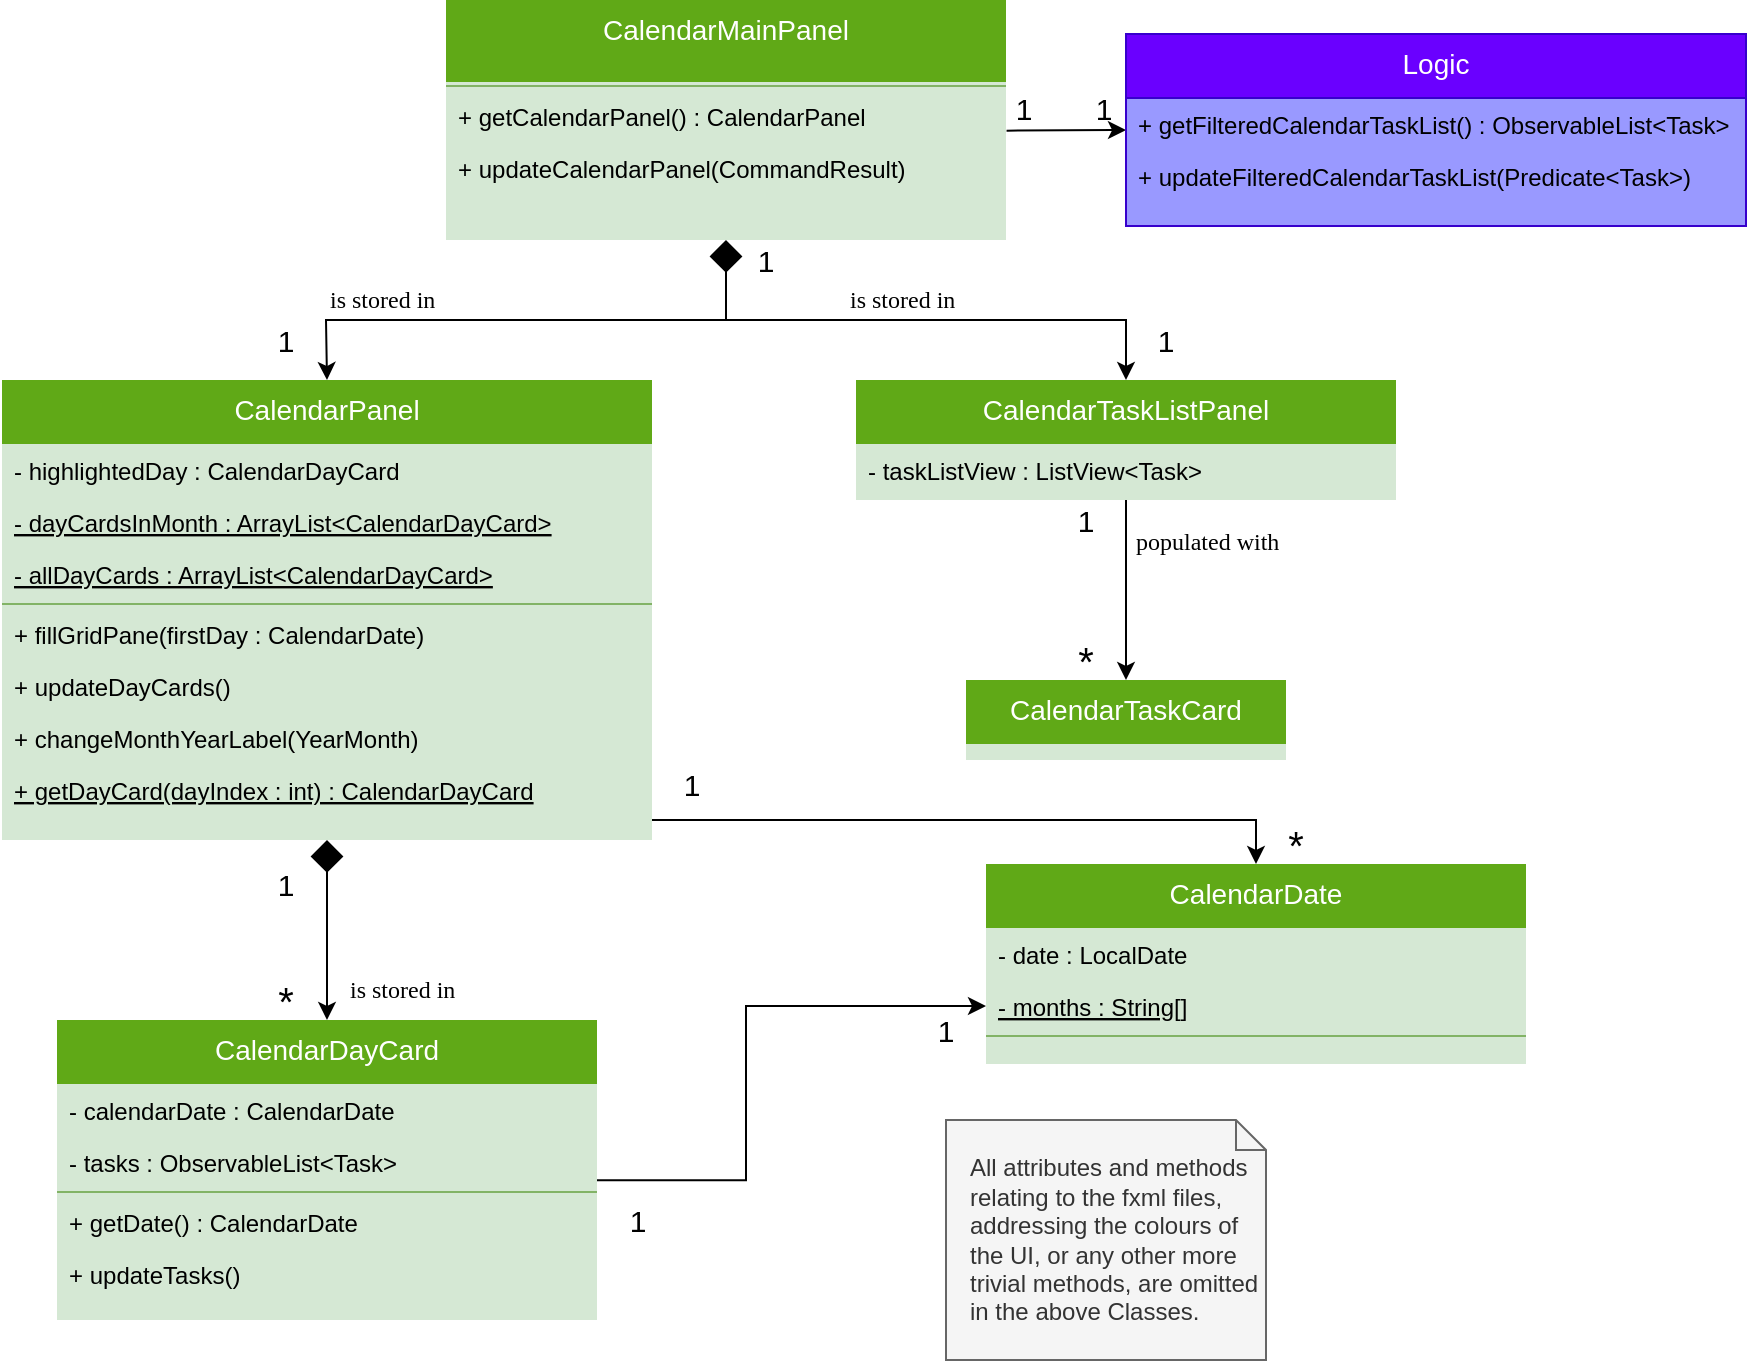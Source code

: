 <mxfile version="12.9.9" type="device"><diagram id="C5RBs43oDa-KdzZeNtuy" name="Page-1"><mxGraphModel dx="1184" dy="748" grid="1" gridSize="10" guides="1" tooltips="1" connect="1" arrows="1" fold="1" page="1" pageScale="1" pageWidth="827" pageHeight="1169" math="0" shadow="0"><root><mxCell id="WIyWlLk6GJQsqaUBKTNV-0"/><mxCell id="WIyWlLk6GJQsqaUBKTNV-1" parent="WIyWlLk6GJQsqaUBKTNV-0"/><mxCell id="X7Y5v6uyfDLDOSgQq14c-76" style="edgeStyle=orthogonalEdgeStyle;rounded=0;orthogonalLoop=1;jettySize=auto;html=1;exitX=1.001;exitY=0.782;exitDx=0;exitDy=0;entryX=0;entryY=0.5;entryDx=0;entryDy=0;startArrow=none;startFill=0;endArrow=classic;endFill=1;endSize=6;strokeColor=#000000;strokeWidth=1;fontSize=12;exitPerimeter=0;" parent="WIyWlLk6GJQsqaUBKTNV-1" source="X7Y5v6uyfDLDOSgQq14c-42" target="X7Y5v6uyfDLDOSgQq14c-74" edge="1"><mxGeometry relative="1" as="geometry"><Array as="points"><mxPoint x="640" y="155"/></Array></mxGeometry></mxCell><mxCell id="X7Y5v6uyfDLDOSgQq14c-15" value="CalendarMainPanel" style="swimlane;fontStyle=0;align=center;verticalAlign=top;childLayout=stackLayout;horizontal=1;startSize=41;horizontalStack=0;resizeParent=1;resizeLast=0;collapsible=1;marginBottom=0;rounded=0;shadow=0;strokeWidth=1;fillColor=#60a917;strokeColor=none;fontColor=#ffffff;swimlaneFillColor=#D5E8D4;fontSize=14;" parent="WIyWlLk6GJQsqaUBKTNV-1" vertex="1"><mxGeometry x="300" y="90" width="280" height="120" as="geometry"><mxRectangle x="130" y="380" width="160" height="26" as="alternateBounds"/></mxGeometry></mxCell><mxCell id="X7Y5v6uyfDLDOSgQq14c-20" value="" style="line;html=1;strokeWidth=1;align=left;verticalAlign=middle;spacingTop=-1;spacingLeft=3;spacingRight=3;rotatable=0;labelPosition=right;points=[];portConstraint=eastwest;fillColor=#d5e8d4;strokeColor=#82b366;shadow=0;gradientColor=none;" parent="X7Y5v6uyfDLDOSgQq14c-15" vertex="1"><mxGeometry y="41" width="280" height="4" as="geometry"/></mxCell><mxCell id="X7Y5v6uyfDLDOSgQq14c-42" value="+ getCalendarPanel() : CalendarPanel" style="text;strokeColor=none;fillColor=none;align=left;verticalAlign=top;spacingLeft=4;spacingRight=4;overflow=hidden;rotatable=0;points=[[0,0.5],[1,0.5]];portConstraint=eastwest;fontSize=12;" parent="X7Y5v6uyfDLDOSgQq14c-15" vertex="1"><mxGeometry y="45" width="280" height="26" as="geometry"/></mxCell><mxCell id="X7Y5v6uyfDLDOSgQq14c-43" value="+ updateCalendarPanel(CommandResult)" style="text;strokeColor=none;fillColor=none;align=left;verticalAlign=top;spacingLeft=4;spacingRight=4;overflow=hidden;rotatable=0;points=[[0,0.5],[1,0.5]];portConstraint=eastwest;fontSize=12;" parent="X7Y5v6uyfDLDOSgQq14c-15" vertex="1"><mxGeometry y="71" width="280" height="26" as="geometry"/></mxCell><mxCell id="OrdrLDbsiygVmOlIKMc1-78" value="&lt;div&gt;All attributes and methods relating to the fxml files, addressing the colours of the UI, or any other more trivial methods, are omitted in the above Classes.&lt;/div&gt;" style="shape=note;size=15;align=left;spacingLeft=10;html=1;whiteSpace=wrap;fillColor=#f5f5f5;strokeColor=#666666;fontColor=#333333;" parent="WIyWlLk6GJQsqaUBKTNV-1" vertex="1"><mxGeometry x="550" y="650" width="160" height="120" as="geometry"/></mxCell><mxCell id="lMQ-eq7lrg-k9CZ6m_1R-22" style="edgeStyle=orthogonalEdgeStyle;rounded=0;orthogonalLoop=1;jettySize=auto;html=1;exitX=0.5;exitY=1;exitDx=0;exitDy=0;entryX=0.5;entryY=0;entryDx=0;entryDy=0;" edge="1" parent="WIyWlLk6GJQsqaUBKTNV-1" source="X7Y5v6uyfDLDOSgQq14c-21" target="lMQ-eq7lrg-k9CZ6m_1R-13"><mxGeometry relative="1" as="geometry"/></mxCell><mxCell id="X7Y5v6uyfDLDOSgQq14c-21" value="CalendarTaskListPanel" style="swimlane;fontStyle=0;align=center;verticalAlign=top;childLayout=stackLayout;horizontal=1;startSize=32;horizontalStack=0;resizeParent=1;resizeLast=0;collapsible=1;marginBottom=0;rounded=0;shadow=0;strokeWidth=1;fillColor=#60a917;strokeColor=none;fontColor=#ffffff;swimlaneFillColor=#D5E8D4;fontSize=14;" parent="WIyWlLk6GJQsqaUBKTNV-1" vertex="1"><mxGeometry x="505" y="280" width="270" height="60" as="geometry"><mxRectangle x="505" y="280" width="160" height="26" as="alternateBounds"/></mxGeometry></mxCell><mxCell id="X7Y5v6uyfDLDOSgQq14c-22" value="- taskListView : ListView&lt;Task&gt;" style="text;align=left;verticalAlign=top;spacingLeft=4;spacingRight=4;overflow=hidden;rotatable=0;points=[[0,0.5],[1,0.5]];portConstraint=eastwest;rounded=0;shadow=0;html=0;fillColor=#d5e8d4;strokeColor=none;" parent="X7Y5v6uyfDLDOSgQq14c-21" vertex="1"><mxGeometry y="32" width="270" height="26" as="geometry"/></mxCell><mxCell id="X7Y5v6uyfDLDOSgQq14c-39" value="" style="endArrow=classic;html=1;endSize=6;startArrow=diamond;startSize=14;startFill=1;edgeStyle=orthogonalEdgeStyle;align=left;verticalAlign=bottom;fontSize=14;rounded=0;entryX=0.5;entryY=0;entryDx=0;entryDy=0;endFill=1;" parent="WIyWlLk6GJQsqaUBKTNV-1" target="X7Y5v6uyfDLDOSgQq14c-21" edge="1"><mxGeometry x="-0.924" relative="1" as="geometry"><mxPoint x="440" y="210" as="sourcePoint"/><mxPoint x="580" y="230" as="targetPoint"/><Array as="points"><mxPoint x="440" y="250"/><mxPoint x="640" y="250"/></Array><mxPoint as="offset"/></mxGeometry></mxCell><mxCell id="X7Y5v6uyfDLDOSgQq14c-40" value="" style="endArrow=classic;html=1;strokeWidth=1;fontSize=14;endFill=1;endSize=6;entryX=0.5;entryY=0;entryDx=0;entryDy=0;rounded=0;" parent="WIyWlLk6GJQsqaUBKTNV-1" target="X7Y5v6uyfDLDOSgQq14c-27" edge="1"><mxGeometry width="50" height="50" relative="1" as="geometry"><mxPoint x="440" y="250" as="sourcePoint"/><mxPoint x="241" y="275" as="targetPoint"/><Array as="points"><mxPoint x="240" y="250"/></Array></mxGeometry></mxCell><mxCell id="X7Y5v6uyfDLDOSgQq14c-41" value="" style="endArrow=classic;html=1;endSize=6;startArrow=diamond;startSize=14;startFill=1;edgeStyle=orthogonalEdgeStyle;align=left;verticalAlign=bottom;fontSize=14;rounded=0;endFill=1;exitX=0.5;exitY=1;exitDx=0;exitDy=0;entryX=0.5;entryY=0;entryDx=0;entryDy=0;" parent="WIyWlLk6GJQsqaUBKTNV-1" source="X7Y5v6uyfDLDOSgQq14c-27" target="zkfFHV4jXpPFQw0GAbJ--6" edge="1"><mxGeometry x="-0.924" relative="1" as="geometry"><mxPoint x="241" y="680" as="sourcePoint"/><mxPoint x="241" y="570" as="targetPoint"/><Array as="points"/><mxPoint as="offset"/></mxGeometry></mxCell><mxCell id="X7Y5v6uyfDLDOSgQq14c-27" value="CalendarPanel" style="swimlane;fontStyle=0;align=center;verticalAlign=top;childLayout=stackLayout;horizontal=1;startSize=32;horizontalStack=0;resizeParent=1;resizeLast=0;collapsible=1;marginBottom=0;rounded=0;shadow=0;strokeWidth=1;fillColor=#60a917;strokeColor=none;fontColor=#ffffff;swimlaneFillColor=#D5E8D4;fontSize=14;" parent="WIyWlLk6GJQsqaUBKTNV-1" vertex="1"><mxGeometry x="78" y="280" width="325" height="230" as="geometry"><mxRectangle x="130" y="380" width="160" height="26" as="alternateBounds"/></mxGeometry></mxCell><mxCell id="X7Y5v6uyfDLDOSgQq14c-28" value="- highlightedDay : CalendarDayCard" style="text;align=left;verticalAlign=top;spacingLeft=4;spacingRight=4;overflow=hidden;rotatable=0;points=[[0,0.5],[1,0.5]];portConstraint=eastwest;rounded=0;shadow=0;html=0;fillColor=#d5e8d4;strokeColor=none;" parent="X7Y5v6uyfDLDOSgQq14c-27" vertex="1"><mxGeometry y="32" width="325" height="26" as="geometry"/></mxCell><mxCell id="X7Y5v6uyfDLDOSgQq14c-52" value="- dayCardsInMonth : ArrayList&lt;CalendarDayCard&gt;" style="text;strokeColor=none;fillColor=none;align=left;verticalAlign=top;spacingLeft=4;spacingRight=4;overflow=hidden;rotatable=0;points=[[0,0.5],[1,0.5]];portConstraint=eastwest;fontSize=12;fontStyle=4" parent="X7Y5v6uyfDLDOSgQq14c-27" vertex="1"><mxGeometry y="58" width="325" height="26" as="geometry"/></mxCell><mxCell id="X7Y5v6uyfDLDOSgQq14c-53" value="- allDayCards : ArrayList&lt;CalendarDayCard&gt;" style="text;strokeColor=none;fillColor=none;align=left;verticalAlign=top;spacingLeft=4;spacingRight=4;overflow=hidden;rotatable=0;points=[[0,0.5],[1,0.5]];portConstraint=eastwest;fontSize=12;fontStyle=4" parent="X7Y5v6uyfDLDOSgQq14c-27" vertex="1"><mxGeometry y="84" width="325" height="26" as="geometry"/></mxCell><mxCell id="X7Y5v6uyfDLDOSgQq14c-32" value="" style="line;html=1;strokeWidth=1;align=left;verticalAlign=middle;spacingTop=-1;spacingLeft=3;spacingRight=3;rotatable=0;labelPosition=right;points=[];portConstraint=eastwest;fillColor=#d5e8d4;strokeColor=#82b366;shadow=0;gradientColor=none;" parent="X7Y5v6uyfDLDOSgQq14c-27" vertex="1"><mxGeometry y="110" width="325" height="4" as="geometry"/></mxCell><mxCell id="X7Y5v6uyfDLDOSgQq14c-44" value="+ fillGridPane(firstDay : CalendarDate)" style="text;strokeColor=none;fillColor=none;align=left;verticalAlign=top;spacingLeft=4;spacingRight=4;overflow=hidden;rotatable=0;points=[[0,0.5],[1,0.5]];portConstraint=eastwest;fontSize=12;" parent="X7Y5v6uyfDLDOSgQq14c-27" vertex="1"><mxGeometry y="114" width="325" height="26" as="geometry"/></mxCell><mxCell id="X7Y5v6uyfDLDOSgQq14c-45" value="+ updateDayCards()" style="text;strokeColor=none;fillColor=none;align=left;verticalAlign=top;spacingLeft=4;spacingRight=4;overflow=hidden;rotatable=0;points=[[0,0.5],[1,0.5]];portConstraint=eastwest;fontSize=12;" parent="X7Y5v6uyfDLDOSgQq14c-27" vertex="1"><mxGeometry y="140" width="325" height="26" as="geometry"/></mxCell><mxCell id="X7Y5v6uyfDLDOSgQq14c-46" value="+ changeMonthYearLabel(YearMonth)" style="text;strokeColor=none;fillColor=none;align=left;verticalAlign=top;spacingLeft=4;spacingRight=4;overflow=hidden;rotatable=0;points=[[0,0.5],[1,0.5]];portConstraint=eastwest;fontSize=12;" parent="X7Y5v6uyfDLDOSgQq14c-27" vertex="1"><mxGeometry y="166" width="325" height="26" as="geometry"/></mxCell><mxCell id="X7Y5v6uyfDLDOSgQq14c-48" value="+ getDayCard(dayIndex : int) : CalendarDayCard" style="text;strokeColor=none;fillColor=none;align=left;verticalAlign=top;spacingLeft=4;spacingRight=4;overflow=hidden;rotatable=0;points=[[0,0.5],[1,0.5]];portConstraint=eastwest;fontSize=12;fontStyle=4" parent="X7Y5v6uyfDLDOSgQq14c-27" vertex="1"><mxGeometry y="192" width="325" height="26" as="geometry"/></mxCell><mxCell id="zkfFHV4jXpPFQw0GAbJ--6" value="CalendarDayCard" style="swimlane;fontStyle=0;align=center;verticalAlign=top;childLayout=stackLayout;horizontal=1;startSize=32;horizontalStack=0;resizeParent=1;resizeLast=0;collapsible=1;marginBottom=0;rounded=0;shadow=0;strokeWidth=1;fillColor=#60a917;strokeColor=none;fontColor=#ffffff;swimlaneFillColor=#D5E8D4;fontSize=14;" parent="WIyWlLk6GJQsqaUBKTNV-1" vertex="1"><mxGeometry x="105.5" y="600" width="270" height="150" as="geometry"><mxRectangle x="130" y="380" width="160" height="26" as="alternateBounds"/></mxGeometry></mxCell><mxCell id="zkfFHV4jXpPFQw0GAbJ--8" value="- calendarDate : CalendarDate" style="text;align=left;verticalAlign=top;spacingLeft=4;spacingRight=4;overflow=hidden;rotatable=0;points=[[0,0.5],[1,0.5]];portConstraint=eastwest;rounded=0;shadow=0;html=0;fillColor=#d5e8d4;strokeColor=none;" parent="zkfFHV4jXpPFQw0GAbJ--6" vertex="1"><mxGeometry y="32" width="270" height="26" as="geometry"/></mxCell><mxCell id="zkfFHV4jXpPFQw0GAbJ--7" value="- tasks : ObservableList&lt;Task&gt;" style="text;align=left;verticalAlign=top;spacingLeft=4;spacingRight=4;overflow=hidden;rotatable=0;points=[[0,0.5],[1,0.5]];portConstraint=eastwest;fillColor=#d5e8d4;strokeColor=none;" parent="zkfFHV4jXpPFQw0GAbJ--6" vertex="1"><mxGeometry y="58" width="270" height="26" as="geometry"/></mxCell><mxCell id="zkfFHV4jXpPFQw0GAbJ--9" value="" style="line;html=1;strokeWidth=1;align=left;verticalAlign=middle;spacingTop=-1;spacingLeft=3;spacingRight=3;rotatable=0;labelPosition=right;points=[];portConstraint=eastwest;fillColor=#d5e8d4;strokeColor=#82b366;shadow=0;gradientColor=none;" parent="zkfFHV4jXpPFQw0GAbJ--6" vertex="1"><mxGeometry y="84" width="270" height="4" as="geometry"/></mxCell><mxCell id="X7Y5v6uyfDLDOSgQq14c-54" value="+ getDate() : CalendarDate" style="text;strokeColor=none;fillColor=none;align=left;verticalAlign=top;spacingLeft=4;spacingRight=4;overflow=hidden;rotatable=0;points=[[0,0.5],[1,0.5]];portConstraint=eastwest;fontSize=12;" parent="zkfFHV4jXpPFQw0GAbJ--6" vertex="1"><mxGeometry y="88" width="270" height="26" as="geometry"/></mxCell><mxCell id="X7Y5v6uyfDLDOSgQq14c-55" value="+ updateTasks()" style="text;strokeColor=none;fillColor=none;align=left;verticalAlign=top;spacingLeft=4;spacingRight=4;overflow=hidden;rotatable=0;points=[[0,0.5],[1,0.5]];portConstraint=eastwest;fontSize=12;" parent="zkfFHV4jXpPFQw0GAbJ--6" vertex="1"><mxGeometry y="114" width="270" height="26" as="geometry"/></mxCell><mxCell id="X7Y5v6uyfDLDOSgQq14c-74" value="Logic" style="swimlane;fontStyle=0;align=center;verticalAlign=top;childLayout=stackLayout;horizontal=1;startSize=32;horizontalStack=0;resizeParent=1;resizeLast=0;collapsible=1;marginBottom=0;rounded=0;shadow=0;strokeWidth=1;fillColor=#6a00ff;strokeColor=#3700CC;fontColor=#ffffff;swimlaneFillColor=#9999FF;fontSize=14;" parent="WIyWlLk6GJQsqaUBKTNV-1" vertex="1"><mxGeometry x="640" y="107" width="310" height="96" as="geometry"><mxRectangle x="505" y="280" width="160" height="26" as="alternateBounds"/></mxGeometry></mxCell><mxCell id="fIgqEuUKHKl0KGqXv7sY-2" value="+ getFilteredCalendarTaskList() : ObservableList&lt;Task&gt;" style="text;strokeColor=none;fillColor=none;align=left;verticalAlign=top;spacingLeft=4;spacingRight=4;overflow=hidden;rotatable=0;points=[[0,0.5],[1,0.5]];portConstraint=eastwest;" parent="X7Y5v6uyfDLDOSgQq14c-74" vertex="1"><mxGeometry y="32" width="310" height="26" as="geometry"/></mxCell><mxCell id="fIgqEuUKHKl0KGqXv7sY-4" value="+ updateFilteredCalendarTaskList(Predicate&lt;Task&gt;)" style="text;strokeColor=none;fillColor=none;align=left;verticalAlign=top;spacingLeft=4;spacingRight=4;overflow=hidden;rotatable=0;points=[[0,0.5],[1,0.5]];portConstraint=eastwest;" parent="X7Y5v6uyfDLDOSgQq14c-74" vertex="1"><mxGeometry y="58" width="310" height="26" as="geometry"/></mxCell><mxCell id="lMQ-eq7lrg-k9CZ6m_1R-1" value="" style="group" vertex="1" connectable="0" parent="WIyWlLk6GJQsqaUBKTNV-1"><mxGeometry x="240.0" y="230" width="77.226" height="20" as="geometry"/></mxCell><mxCell id="lMQ-eq7lrg-k9CZ6m_1R-2" value="" style="shape=image;html=1;verticalAlign=top;verticalLabelPosition=bottom;labelBackgroundColor=#ffffff;imageAspect=0;aspect=fixed;image=https://cdn4.iconfinder.com/data/icons/ionicons/512/icon-arrow-right-b-128.png;rounded=1;shadow=0;rotation=-90;" vertex="1" parent="lMQ-eq7lrg-k9CZ6m_1R-1"><mxGeometry x="60.004" y="1.39" width="17.222" height="17.222" as="geometry"/></mxCell><mxCell id="lMQ-eq7lrg-k9CZ6m_1R-3" value="&lt;div align=&quot;left&quot;&gt;&lt;p&gt;&lt;font face=&quot;Times New Roman&quot;&gt;is stored in&lt;/font&gt;&lt;/p&gt;&lt;/div&gt;" style="text;html=1;align=left;verticalAlign=middle;whiteSpace=wrap;rounded=0;shadow=0;" vertex="1" parent="lMQ-eq7lrg-k9CZ6m_1R-1"><mxGeometry width="60" height="20" as="geometry"/></mxCell><mxCell id="lMQ-eq7lrg-k9CZ6m_1R-4" value="" style="group" vertex="1" connectable="0" parent="WIyWlLk6GJQsqaUBKTNV-1"><mxGeometry x="500.0" y="230" width="77.226" height="20" as="geometry"/></mxCell><mxCell id="lMQ-eq7lrg-k9CZ6m_1R-5" value="" style="shape=image;html=1;verticalAlign=top;verticalLabelPosition=bottom;labelBackgroundColor=#ffffff;imageAspect=0;aspect=fixed;image=https://cdn4.iconfinder.com/data/icons/ionicons/512/icon-arrow-right-b-128.png;rounded=1;shadow=0;rotation=-90;" vertex="1" parent="lMQ-eq7lrg-k9CZ6m_1R-4"><mxGeometry x="60.004" y="1.39" width="17.222" height="17.222" as="geometry"/></mxCell><mxCell id="lMQ-eq7lrg-k9CZ6m_1R-6" value="&lt;div align=&quot;left&quot;&gt;&lt;p&gt;&lt;font face=&quot;Times New Roman&quot;&gt;is stored in&lt;/font&gt;&lt;/p&gt;&lt;/div&gt;" style="text;html=1;align=left;verticalAlign=middle;whiteSpace=wrap;rounded=0;shadow=0;" vertex="1" parent="lMQ-eq7lrg-k9CZ6m_1R-4"><mxGeometry width="60" height="20" as="geometry"/></mxCell><mxCell id="lMQ-eq7lrg-k9CZ6m_1R-7" value="" style="group" vertex="1" connectable="0" parent="WIyWlLk6GJQsqaUBKTNV-1"><mxGeometry x="250.0" y="575" width="77.226" height="20" as="geometry"/></mxCell><mxCell id="lMQ-eq7lrg-k9CZ6m_1R-8" value="" style="shape=image;html=1;verticalAlign=top;verticalLabelPosition=bottom;labelBackgroundColor=#ffffff;imageAspect=0;aspect=fixed;image=https://cdn4.iconfinder.com/data/icons/ionicons/512/icon-arrow-right-b-128.png;rounded=1;shadow=0;rotation=-90;" vertex="1" parent="lMQ-eq7lrg-k9CZ6m_1R-7"><mxGeometry x="60.004" y="1.39" width="17.222" height="17.222" as="geometry"/></mxCell><mxCell id="lMQ-eq7lrg-k9CZ6m_1R-9" value="&lt;div align=&quot;left&quot;&gt;&lt;p&gt;&lt;font face=&quot;Times New Roman&quot;&gt;is stored in&lt;/font&gt;&lt;/p&gt;&lt;/div&gt;" style="text;html=1;align=left;verticalAlign=middle;whiteSpace=wrap;rounded=0;shadow=0;" vertex="1" parent="lMQ-eq7lrg-k9CZ6m_1R-7"><mxGeometry width="60" height="20" as="geometry"/></mxCell><mxCell id="lMQ-eq7lrg-k9CZ6m_1R-19" value="" style="group" vertex="1" connectable="0" parent="WIyWlLk6GJQsqaUBKTNV-1"><mxGeometry x="465.0" y="546" width="77.226" height="20.01" as="geometry"/></mxCell><mxCell id="lMQ-eq7lrg-k9CZ6m_1R-24" value="" style="group" vertex="1" connectable="0" parent="WIyWlLk6GJQsqaUBKTNV-1"><mxGeometry x="643" y="350" width="80" height="21.39" as="geometry"/></mxCell><mxCell id="lMQ-eq7lrg-k9CZ6m_1R-26" value="&lt;div align=&quot;left&quot;&gt;&lt;p&gt;&lt;font face=&quot;Times New Roman&quot;&gt;populated with&lt;/font&gt;&lt;/p&gt;&lt;/div&gt;" style="text;html=1;align=left;verticalAlign=middle;whiteSpace=wrap;rounded=0;shadow=0;" vertex="1" parent="lMQ-eq7lrg-k9CZ6m_1R-24"><mxGeometry y="1.39" width="80" height="20" as="geometry"/></mxCell><mxCell id="lMQ-eq7lrg-k9CZ6m_1R-25" value="" style="shape=image;html=1;verticalAlign=top;verticalLabelPosition=bottom;labelBackgroundColor=#ffffff;imageAspect=0;aspect=fixed;image=https://cdn4.iconfinder.com/data/icons/ionicons/512/icon-arrow-right-b-128.png;rounded=1;shadow=0;rotation=90;" vertex="1" parent="WIyWlLk6GJQsqaUBKTNV-1"><mxGeometry x="716.004" y="354.17" width="17.222" height="17.222" as="geometry"/></mxCell><mxCell id="lMQ-eq7lrg-k9CZ6m_1R-28" value="&lt;font style=&quot;font-size: 15px&quot;&gt;1&lt;/font&gt;" style="text;html=1;strokeColor=none;fillColor=none;align=center;verticalAlign=middle;whiteSpace=wrap;rounded=0;" vertex="1" parent="WIyWlLk6GJQsqaUBKTNV-1"><mxGeometry x="609" y="134" width="40" height="20" as="geometry"/></mxCell><mxCell id="lMQ-eq7lrg-k9CZ6m_1R-29" value="&lt;font style=&quot;font-size: 15px&quot;&gt;1&lt;/font&gt;" style="text;html=1;strokeColor=none;fillColor=none;align=center;verticalAlign=middle;whiteSpace=wrap;rounded=0;" vertex="1" parent="WIyWlLk6GJQsqaUBKTNV-1"><mxGeometry x="200" y="250" width="40" height="20" as="geometry"/></mxCell><mxCell id="lMQ-eq7lrg-k9CZ6m_1R-31" value="&lt;font style=&quot;font-size: 15px&quot;&gt;1&lt;/font&gt;" style="text;html=1;strokeColor=none;fillColor=none;align=center;verticalAlign=middle;whiteSpace=wrap;rounded=0;" vertex="1" parent="WIyWlLk6GJQsqaUBKTNV-1"><mxGeometry x="640" y="250" width="40" height="20" as="geometry"/></mxCell><mxCell id="lMQ-eq7lrg-k9CZ6m_1R-13" value="CalendarTaskCard" style="swimlane;fontStyle=0;align=center;verticalAlign=top;childLayout=stackLayout;horizontal=1;startSize=32;horizontalStack=0;resizeParent=1;resizeLast=0;collapsible=1;marginBottom=0;rounded=0;shadow=0;strokeWidth=1;fillColor=#60a917;strokeColor=none;fontColor=#ffffff;swimlaneFillColor=#D5E8D4;fontSize=14;" vertex="1" parent="WIyWlLk6GJQsqaUBKTNV-1"><mxGeometry x="560" y="430" width="160" height="40" as="geometry"><mxRectangle x="505" y="280" width="160" height="26" as="alternateBounds"/></mxGeometry></mxCell><mxCell id="lMQ-eq7lrg-k9CZ6m_1R-33" value="&lt;font style=&quot;font-size: 20px&quot;&gt;*&lt;/font&gt;" style="text;html=1;strokeColor=none;fillColor=none;align=center;verticalAlign=middle;whiteSpace=wrap;rounded=0;" vertex="1" parent="WIyWlLk6GJQsqaUBKTNV-1"><mxGeometry x="600" y="410" width="40" height="20" as="geometry"/></mxCell><mxCell id="lMQ-eq7lrg-k9CZ6m_1R-35" value="&lt;font style=&quot;font-size: 15px&quot;&gt;1&lt;/font&gt;" style="text;html=1;strokeColor=none;fillColor=none;align=center;verticalAlign=middle;whiteSpace=wrap;rounded=0;" vertex="1" parent="WIyWlLk6GJQsqaUBKTNV-1"><mxGeometry x="600" y="340" width="40" height="20" as="geometry"/></mxCell><mxCell id="lMQ-eq7lrg-k9CZ6m_1R-45" style="edgeStyle=orthogonalEdgeStyle;rounded=0;orthogonalLoop=1;jettySize=auto;html=1;entryX=0;entryY=0.5;entryDx=0;entryDy=0;exitX=1;exitY=0.849;exitDx=0;exitDy=0;exitPerimeter=0;" edge="1" parent="WIyWlLk6GJQsqaUBKTNV-1" source="zkfFHV4jXpPFQw0GAbJ--7" target="X7Y5v6uyfDLDOSgQq14c-35"><mxGeometry relative="1" as="geometry"><mxPoint x="490" y="590" as="targetPoint"/><mxPoint x="376" y="680" as="sourcePoint"/><Array as="points"><mxPoint x="450" y="680"/><mxPoint x="450" y="593"/></Array></mxGeometry></mxCell><mxCell id="lMQ-eq7lrg-k9CZ6m_1R-36" value="&lt;font style=&quot;font-size: 15px&quot;&gt;1&lt;/font&gt;" style="text;html=1;strokeColor=none;fillColor=none;align=center;verticalAlign=middle;whiteSpace=wrap;rounded=0;" vertex="1" parent="WIyWlLk6GJQsqaUBKTNV-1"><mxGeometry x="375.5" y="690" width="40" height="20" as="geometry"/></mxCell><mxCell id="lMQ-eq7lrg-k9CZ6m_1R-37" value="&lt;font style=&quot;font-size: 15px&quot;&gt;1&lt;/font&gt;" style="text;html=1;strokeColor=none;fillColor=none;align=center;verticalAlign=middle;whiteSpace=wrap;rounded=0;" vertex="1" parent="WIyWlLk6GJQsqaUBKTNV-1"><mxGeometry x="530" y="595" width="40" height="20" as="geometry"/></mxCell><mxCell id="lMQ-eq7lrg-k9CZ6m_1R-38" value="&lt;font style=&quot;font-size: 15px&quot;&gt;1&lt;/font&gt;" style="text;html=1;strokeColor=none;fillColor=none;align=center;verticalAlign=middle;whiteSpace=wrap;rounded=0;" vertex="1" parent="WIyWlLk6GJQsqaUBKTNV-1"><mxGeometry x="200" y="522" width="40" height="20" as="geometry"/></mxCell><mxCell id="lMQ-eq7lrg-k9CZ6m_1R-39" value="&lt;font style=&quot;font-size: 20px&quot;&gt;*&lt;/font&gt;" style="text;html=1;strokeColor=none;fillColor=none;align=center;verticalAlign=middle;whiteSpace=wrap;rounded=0;" vertex="1" parent="WIyWlLk6GJQsqaUBKTNV-1"><mxGeometry x="200" y="580" width="40" height="20" as="geometry"/></mxCell><mxCell id="lMQ-eq7lrg-k9CZ6m_1R-44" style="edgeStyle=orthogonalEdgeStyle;rounded=0;orthogonalLoop=1;jettySize=auto;html=1;entryX=0.5;entryY=0;entryDx=0;entryDy=0;" edge="1" parent="WIyWlLk6GJQsqaUBKTNV-1" target="X7Y5v6uyfDLDOSgQq14c-33"><mxGeometry relative="1" as="geometry"><mxPoint x="403" y="500" as="sourcePoint"/><Array as="points"><mxPoint x="403" y="500"/><mxPoint x="705" y="500"/></Array></mxGeometry></mxCell><mxCell id="lMQ-eq7lrg-k9CZ6m_1R-40" value="&lt;font style=&quot;font-size: 15px&quot;&gt;1&lt;/font&gt;" style="text;html=1;strokeColor=none;fillColor=none;align=center;verticalAlign=middle;whiteSpace=wrap;rounded=0;" vertex="1" parent="WIyWlLk6GJQsqaUBKTNV-1"><mxGeometry x="403" y="472" width="40" height="20" as="geometry"/></mxCell><mxCell id="X7Y5v6uyfDLDOSgQq14c-33" value="CalendarDate" style="swimlane;fontStyle=0;align=center;verticalAlign=top;childLayout=stackLayout;horizontal=1;startSize=32;horizontalStack=0;resizeParent=1;resizeLast=0;collapsible=1;marginBottom=0;rounded=0;shadow=0;strokeWidth=1;fillColor=#60a917;strokeColor=none;fontColor=#ffffff;swimlaneFillColor=#D5E8D4;fontSize=14;" parent="WIyWlLk6GJQsqaUBKTNV-1" vertex="1"><mxGeometry x="570" y="522" width="270" height="100" as="geometry"><mxRectangle x="130" y="380" width="160" height="26" as="alternateBounds"/></mxGeometry></mxCell><mxCell id="X7Y5v6uyfDLDOSgQq14c-34" value="- date : LocalDate" style="text;align=left;verticalAlign=top;spacingLeft=4;spacingRight=4;overflow=hidden;rotatable=0;points=[[0,0.5],[1,0.5]];portConstraint=eastwest;rounded=0;shadow=0;html=0;fillColor=#d5e8d4;strokeColor=none;" parent="X7Y5v6uyfDLDOSgQq14c-33" vertex="1"><mxGeometry y="32" width="270" height="26" as="geometry"/></mxCell><mxCell id="X7Y5v6uyfDLDOSgQq14c-35" value="- months : String[]" style="text;align=left;verticalAlign=top;spacingLeft=4;spacingRight=4;overflow=hidden;rotatable=0;points=[[0,0.5],[1,0.5]];portConstraint=eastwest;fillColor=#d5e8d4;strokeColor=none;fontStyle=4" parent="X7Y5v6uyfDLDOSgQq14c-33" vertex="1"><mxGeometry y="58" width="270" height="26" as="geometry"/></mxCell><mxCell id="X7Y5v6uyfDLDOSgQq14c-38" value="" style="line;html=1;strokeWidth=1;align=left;verticalAlign=middle;spacingTop=-1;spacingLeft=3;spacingRight=3;rotatable=0;labelPosition=right;points=[];portConstraint=eastwest;fillColor=#d5e8d4;strokeColor=#82b366;shadow=0;gradientColor=none;" parent="X7Y5v6uyfDLDOSgQq14c-33" vertex="1"><mxGeometry y="84" width="270" height="4" as="geometry"/></mxCell><mxCell id="lMQ-eq7lrg-k9CZ6m_1R-42" value="&lt;font style=&quot;font-size: 20px&quot;&gt;*&lt;/font&gt;" style="text;html=1;strokeColor=none;fillColor=none;align=center;verticalAlign=middle;whiteSpace=wrap;rounded=0;" vertex="1" parent="WIyWlLk6GJQsqaUBKTNV-1"><mxGeometry x="704.61" y="502" width="40" height="20" as="geometry"/></mxCell><mxCell id="lMQ-eq7lrg-k9CZ6m_1R-48" value="&lt;font style=&quot;font-size: 15px&quot;&gt;1&lt;/font&gt;" style="text;html=1;strokeColor=none;fillColor=none;align=center;verticalAlign=middle;whiteSpace=wrap;rounded=0;" vertex="1" parent="WIyWlLk6GJQsqaUBKTNV-1"><mxGeometry x="569" y="134" width="40" height="20" as="geometry"/></mxCell><mxCell id="lMQ-eq7lrg-k9CZ6m_1R-51" value="&lt;font style=&quot;font-size: 15px&quot;&gt;1&lt;/font&gt;" style="text;html=1;strokeColor=none;fillColor=none;align=center;verticalAlign=middle;whiteSpace=wrap;rounded=0;" vertex="1" parent="WIyWlLk6GJQsqaUBKTNV-1"><mxGeometry x="440" y="210" width="40" height="20" as="geometry"/></mxCell></root></mxGraphModel></diagram></mxfile>
